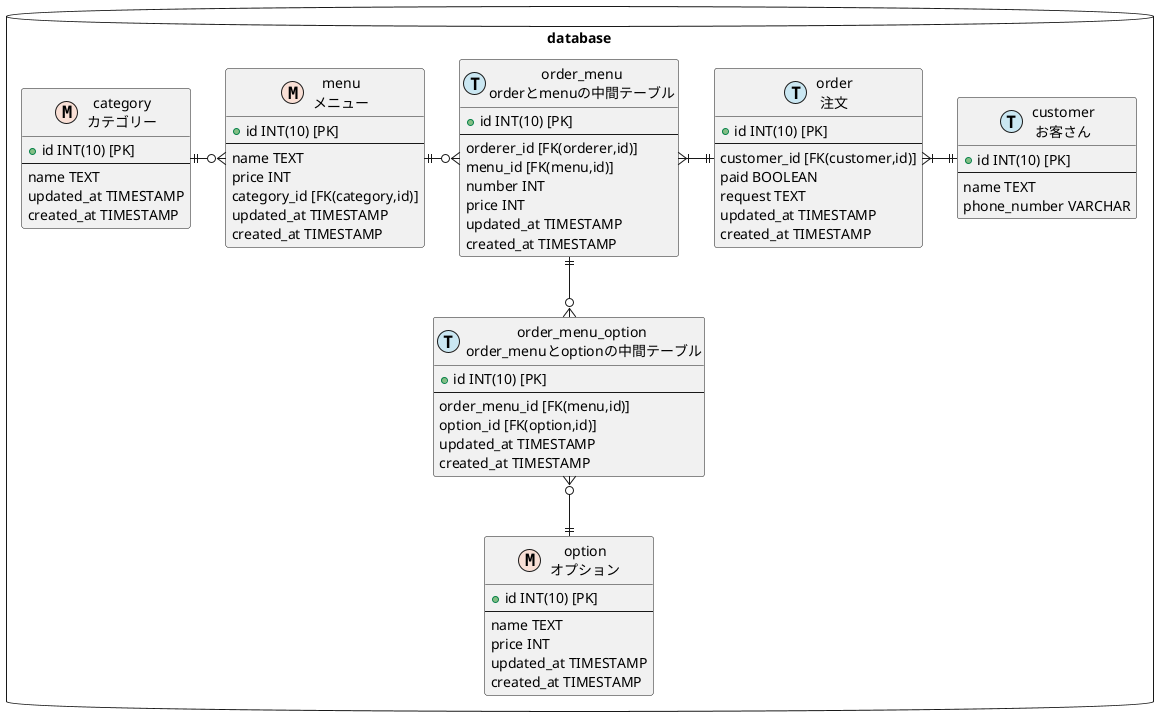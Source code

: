 @startuml

!define MASTER F9DFD5
!define TRANSACTION CAE7F2

package database <<Database>> {
  entity category as "category\nカテゴリー" <<M,MASTER>> {
    + id INT(10) [PK]
    --
    name TEXT
    updated_at TIMESTAMP
    created_at TIMESTAMP
  }
  
  entity menu as "menu\nメニュー" <<M,MASTER>> {
    + id INT(10) [PK]
    --
    name TEXT
    price INT
    category_id [FK(category,id)]
    updated_at TIMESTAMP
    created_at TIMESTAMP
  }
  
  entity option as "option\nオプション" <<M,MASTER>> {
    + id INT(10) [PK]
    --
    name TEXT
    price INT
    updated_at TIMESTAMP
    created_at TIMESTAMP
  }
  
  entity customer as "customer\nお客さん" <<T,TRANSACTION>> {
    + id INT(10) [PK]
    --
    name TEXT
    phone_number VARCHAR
  }
  
  entity order as "order\n注文" <<T,TRANSACTION>> {
    + id INT(10) [PK]
    --
    customer_id [FK(customer,id)]
    paid BOOLEAN
    request TEXT
    updated_at TIMESTAMP
    created_at TIMESTAMP
  }
  
  entity order_menu as "order_menu\norderとmenuの中間テーブル" <<T,TRANSACTION>> {
    + id INT(10) [PK]
    --
    orderer_id [FK(orderer,id)]
    menu_id [FK(menu,id)]
    number INT
    price INT
    updated_at TIMESTAMP
    created_at TIMESTAMP
  }
  
  entity order_menu_option as "order_menu_option\n order_menuとoptionの中間テーブル" <<T,TRANSACTION>> {
    + id INT(10) [PK]
    --
    order_menu_id [FK(menu,id)]
    option_id [FK(option,id)]
    updated_at TIMESTAMP
    created_at TIMESTAMP
  }
  
  category ||-ri-o{ menu
  menu ||-ri-o{ order_menu
  customer ||-le-|{ order
  order ||-le-|{ order_menu
  option ||-up-o{ order_menu_option
  order_menu ||-down-o{ order_menu_option
}


@enduml